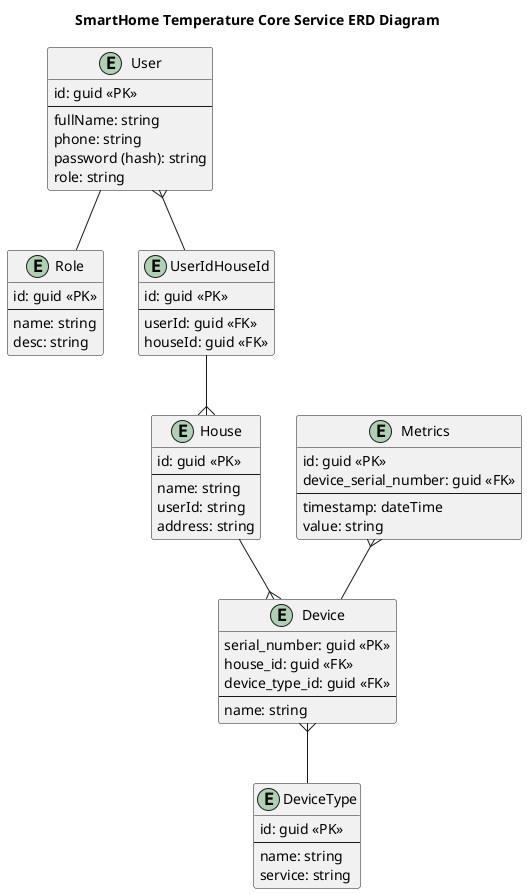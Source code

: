 @startuml
title SmartHome Temperature Core Service ERD Diagram

top to bottom direction

entity User {
    id: guid <<PK>>
    --
    fullName: string
    phone: string
    password (hash): string
    role: string
}

entity Role {
    id: guid <<PK>>
    --
    name: string
    desc: string
}

entity UserIdHouseId {
    id: guid <<PK>>
    --
    userId: guid <<FK>>
    houseId: guid <<FK>>
}

entity House {
    id: guid <<PK>>
    --
    name: string
    userId: string
    address: string
}

entity DeviceType {
    id: guid <<PK>>
    ---
    name: string
    service: string
}

entity Device {
    serial_number: guid <<PK>>
    house_id: guid <<FK>>
    device_type_id: guid <<FK>>
    --
    name: string
}

entity Metrics {
    id: guid <<PK>>
    device_serial_number: guid <<FK>>
    --
    timestamp: dateTime
    value: string
}

User -- Role 
User }-- UserIdHouseId
UserIdHouseId --{ House
House --{ Device
Device }-- DeviceType
Metrics }-- Device

@enduml